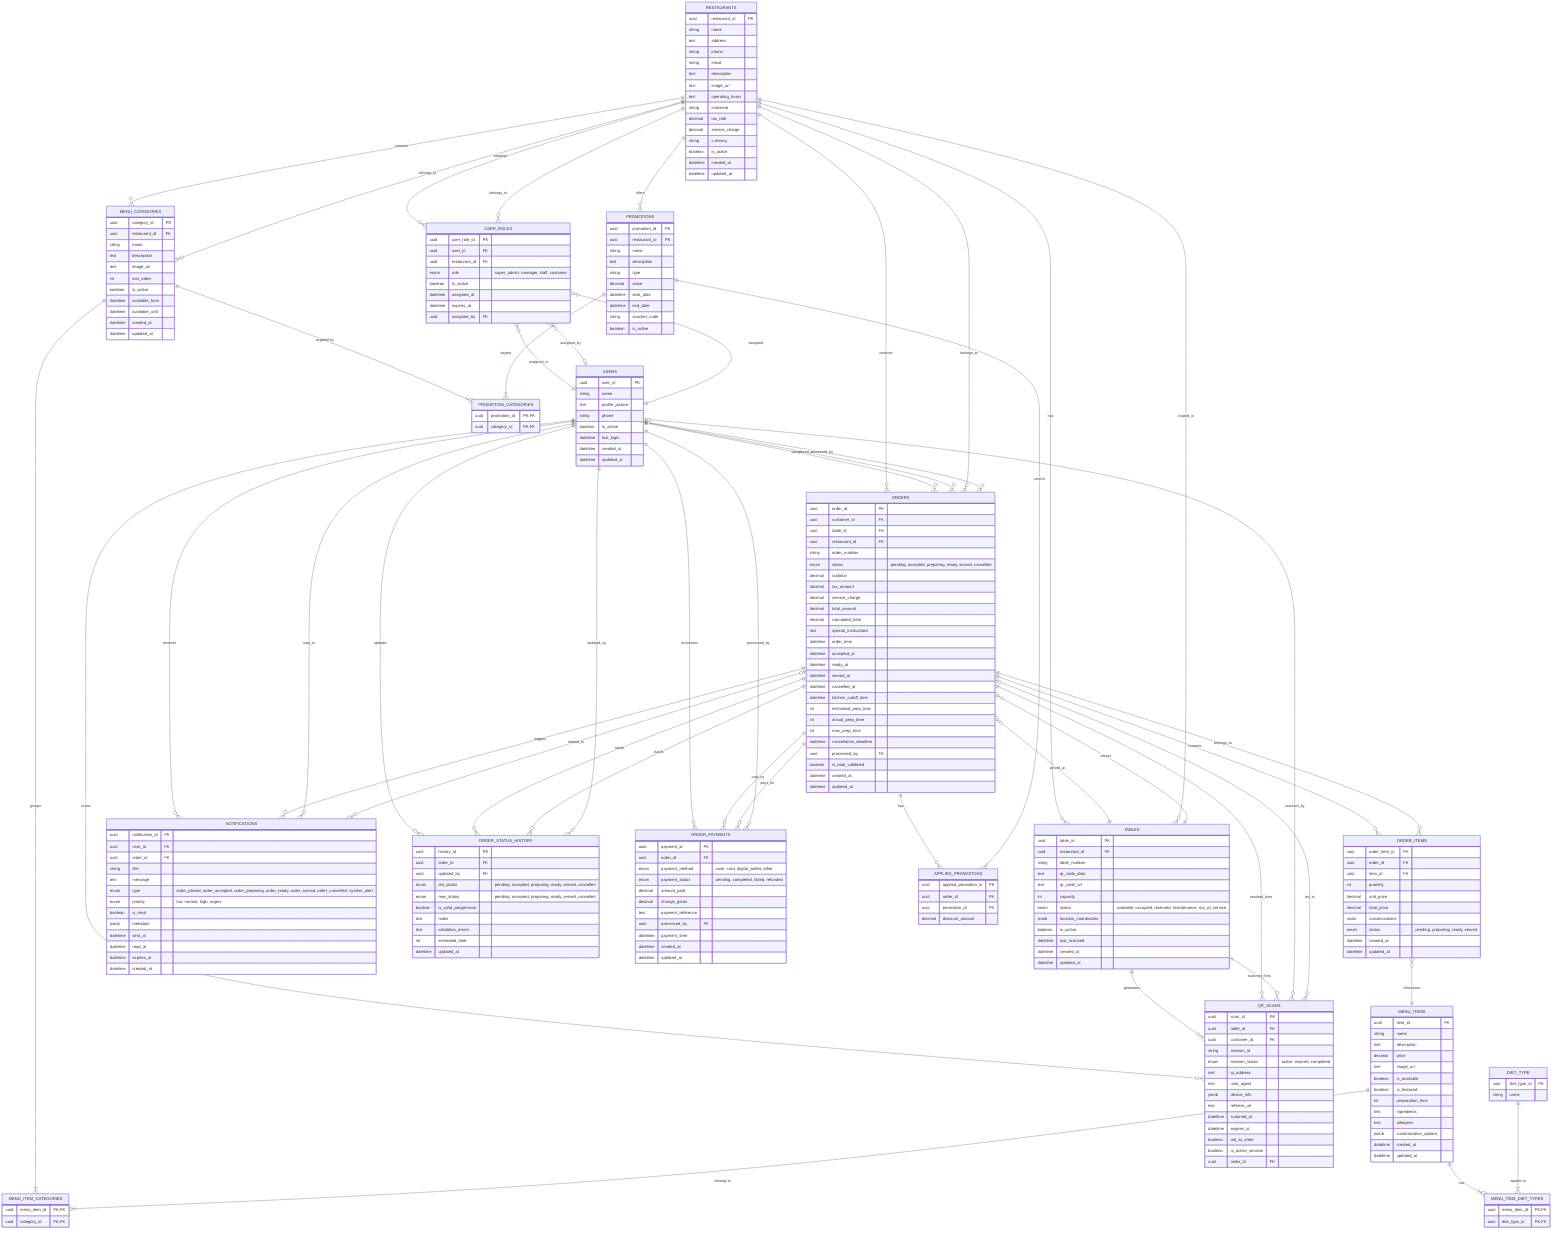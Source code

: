 erDiagram
    RESTAURANTS {
        uuid restaurant_id PK
        string name
        text address
        string phone
        string email
        text description
        text image_url
        text operating_hours
        string timezone
        decimal tax_rate
        decimal service_charge
        string currency
        boolean is_active
        datetime created_at
        datetime updated_at
    }

    USERS {
        uuid user_id PK
        string name
        text profile_picture
        string phone
        boolean is_active
        datetime last_login
        datetime created_at
        datetime updated_at
    }

    USER_ROLES {
        uuid user_role_id PK
        uuid user_id FK
        uuid restaurant_id FK
        enum role "super_admin, manager, staff, customer"
        boolean is_active
        datetime assigned_at
        datetime expires_at
        uuid assigned_by FK
    }

    TABLES {
        uuid table_id PK
        uuid restaurant_id FK
        string table_number
        text qr_code_data
        text qr_code_url
        int capacity
        enum status "available, occupied, reserved, maintenance, out_of_service"
        jsonb location_coordinates
        boolean is_active
        datetime last_scanned
        datetime created_at
        datetime updated_at
    }

    MENU_CATEGORIES {
        uuid category_id PK
        uuid restaurant_id FK
        string name
        text description
        text image_url
        int sort_order
        boolean is_active
        datetime available_from
        datetime available_until
        datetime created_at
        datetime updated_at
    }

    MENU_ITEMS {
        uuid item_id PK
        string name
        text description
        decimal price
        text image_url
        boolean is_available
        boolean is_featured
        int preparation_time
        text ingredients
        text allergens
        jsonb customization_options
        datetime created_at
        datetime updated_at
    }

    MENU_ITEM_CATEGORIES {
        uuid menu_item_id PK, FK
        uuid category_id PK, FK
    }

    ORDERS {
        uuid order_id PK
        uuid customer_id FK
        uuid table_id FK
        uuid restaurant_id FK
        string order_number
        enum status "pending, accepted, preparing, ready, served, cancelled"
        decimal subtotal
        decimal tax_amount
        decimal service_charge
        decimal total_amount
        decimal calculated_total
        text special_instructions
        datetime order_time
        datetime accepted_at
        datetime ready_at
        datetime served_at
        datetime cancelled_at
        datetime kitchen_cutoff_time
        int estimated_prep_time
        int actual_prep_time
        int max_prep_time
        datetime cancellation_deadline
        uuid processed_by FK
        boolean is_total_validated
        datetime created_at
        datetime updated_at
    }

    ORDER_ITEMS {
        uuid order_item_id PK
        uuid order_id FK
        uuid item_id FK
        int quantity
        decimal unit_price
        decimal total_price
        jsonb customizations
        enum status "pending, preparing, ready, served"
        datetime created_at
        datetime updated_at
    }

    NOTIFICATIONS {
        uuid notification_id PK
        uuid user_id FK
        uuid order_id FK
        string title
        text message
        enum type "order_placed, order_accepted, order_preparing, order_ready, order_served, order_cancelled, system_alert"
        enum priority "low, normal, high, urgent"
        boolean is_read
        jsonb metadata
        datetime sent_at
        datetime read_at
        datetime expires_at
        datetime created_at
    }

    QR_SCANS {
        uuid scan_id PK
        uuid table_id FK
        uuid customer_id FK
        string session_id
        enum session_status "active, expired, completed"
        inet ip_address
        text user_agent
        jsonb device_info
        text referrer_url
        datetime scanned_at
        datetime expires_at
        boolean led_to_order
        boolean is_active_session
        uuid order_id FK
    }

    ORDER_STATUS_HISTORY {
        uuid history_id PK
        uuid order_id FK
        uuid updated_by FK
        enum old_status "pending, accepted, preparing, ready, served, cancelled"
        enum new_status "pending, accepted, preparing, ready, served, cancelled"
        boolean is_valid_progression
        text notes
        text validation_errors
        int estimated_time
        datetime updated_at
    }

    ORDER_PAYMENTS {
        uuid payment_id PK
        uuid order_id FK
        enum payment_method "cash, card, digital_wallet, other"
        enum payment_status "pending, completed, failed, refunded"
        decimal amount_paid
        decimal change_given
        text payment_reference
        uuid processed_by FK
        datetime payment_time
        datetime created_at
        datetime updated_at
    }

    DIET_TYPE {
        uuid diet_type_id PK
        string name
    }

    MENU_ITEM_DIET_TYPES {
        uuid menu_item_id PK, FK
        uuid diet_type_id PK, FK
    }

    PROMOTIONS {
        uuid promotion_id PK
        uuid restaurant_id FK
        string name
        text description
        string type
        decimal value
        datetime start_date
        datetime end_date
        string voucher_code
        boolean is_active
    }

    APPLIED_PROMOTIONS {
        uuid applied_promotion_id PK
        uuid order_id FK
        uuid promotion_id FK
        decimal discount_amount
    }

    PROMOTION_CATEGORIES {
        uuid promotion_id PK, FK
        uuid category_id PK, FK
    }

    RESTAURANTS ||--o{ USER_ROLES : "employs"
    RESTAURANTS ||--o{ TABLES : "has"
    RESTAURANTS ||--o{ MENU_CATEGORIES : "contains"
    RESTAURANTS ||--o{ ORDERS : "receives"
    RESTAURANTS ||--o{ PROMOTIONS : "offers"
    USERS ||--o{ USER_ROLES : "assigned"
    USERS ||--o{ ORDERS : "places"
    USERS ||--o{ NOTIFICATIONS : "receives"
    USERS ||--o{ ORDER_STATUS_HISTORY : "updates"
    USERS ||--o{ QR_SCANS : "scans"
    USERS ||--o{ ORDER_PAYMENTS : "processes"
    USER_ROLES }o--|| RESTAURANTS : "belongs_to"
    USER_ROLES }o--|| USERS : "assigned_to"
    USER_ROLES }o--o| USERS : "assigned_by"
    TABLES }o--|| RESTAURANTS : "located_in"
    TABLES ||--o{ ORDERS : "serves"
    TABLES ||--o{ QR_SCANS : "generates"
    MENU_CATEGORIES }o--|| RESTAURANTS : "belongs_to"
    MENU_CATEGORIES ||--|{ MENU_ITEM_CATEGORIES : "groups"
    MENU_CATEGORIES ||--|{ PROMOTION_CATEGORIES : "targeted by"
    MENU_ITEMS ||--|{ MENU_ITEM_CATEGORIES : "belongs to"
    ORDERS }o--|| USERS : "placed_by"
    ORDERS }o--|| TABLES : "served_at"
    ORDERS }o--|| RESTAURANTS : "belongs_to"
    ORDERS }o--o| USERS : "processed_by"
    ORDERS ||--o{ ORDER_ITEMS : "contains"
    ORDERS ||--o{ NOTIFICATIONS : "triggers"
    ORDERS ||--o{ ORDER_STATUS_HISTORY : "tracks"
    ORDERS ||--o{ ORDER_PAYMENTS : "paid_by"
    ORDERS ||--o{ QR_SCANS : "resulted_from"
    ORDERS ||--o{ APPLIED_PROMOTIONS : "has"
    ORDER_ITEMS }o--|| ORDERS : "belongs_to"
    ORDER_ITEMS }o--|| MENU_ITEMS : "references"
    NOTIFICATIONS }o--|| USERS : "sent_to"
    NOTIFICATIONS }o--o| ORDERS : "related_to"
    QR_SCANS }o--|| TABLES : "scanned_from"
    QR_SCANS }o--o| USERS : "scanned_by"
    QR_SCANS }o--o| ORDERS : "led_to"
    ORDER_STATUS_HISTORY }o--|| ORDERS : "tracks"
    ORDER_STATUS_HISTORY }o--|| USERS : "updated_by"
    ORDER_PAYMENTS }o--|| ORDERS : "pays_for"
    ORDER_PAYMENTS }o--|| USERS : "processed_by"
    MENU_ITEMS ||--|{ MENU_ITEM_DIET_TYPES : "has"
    DIET_TYPE ||--|{ MENU_ITEM_DIET_TYPES : "applies to"
    PROMOTIONS ||--|{ APPLIED_PROMOTIONS : "used in"
    PROMOTIONS ||--|{ PROMOTION_CATEGORIES : "targets"